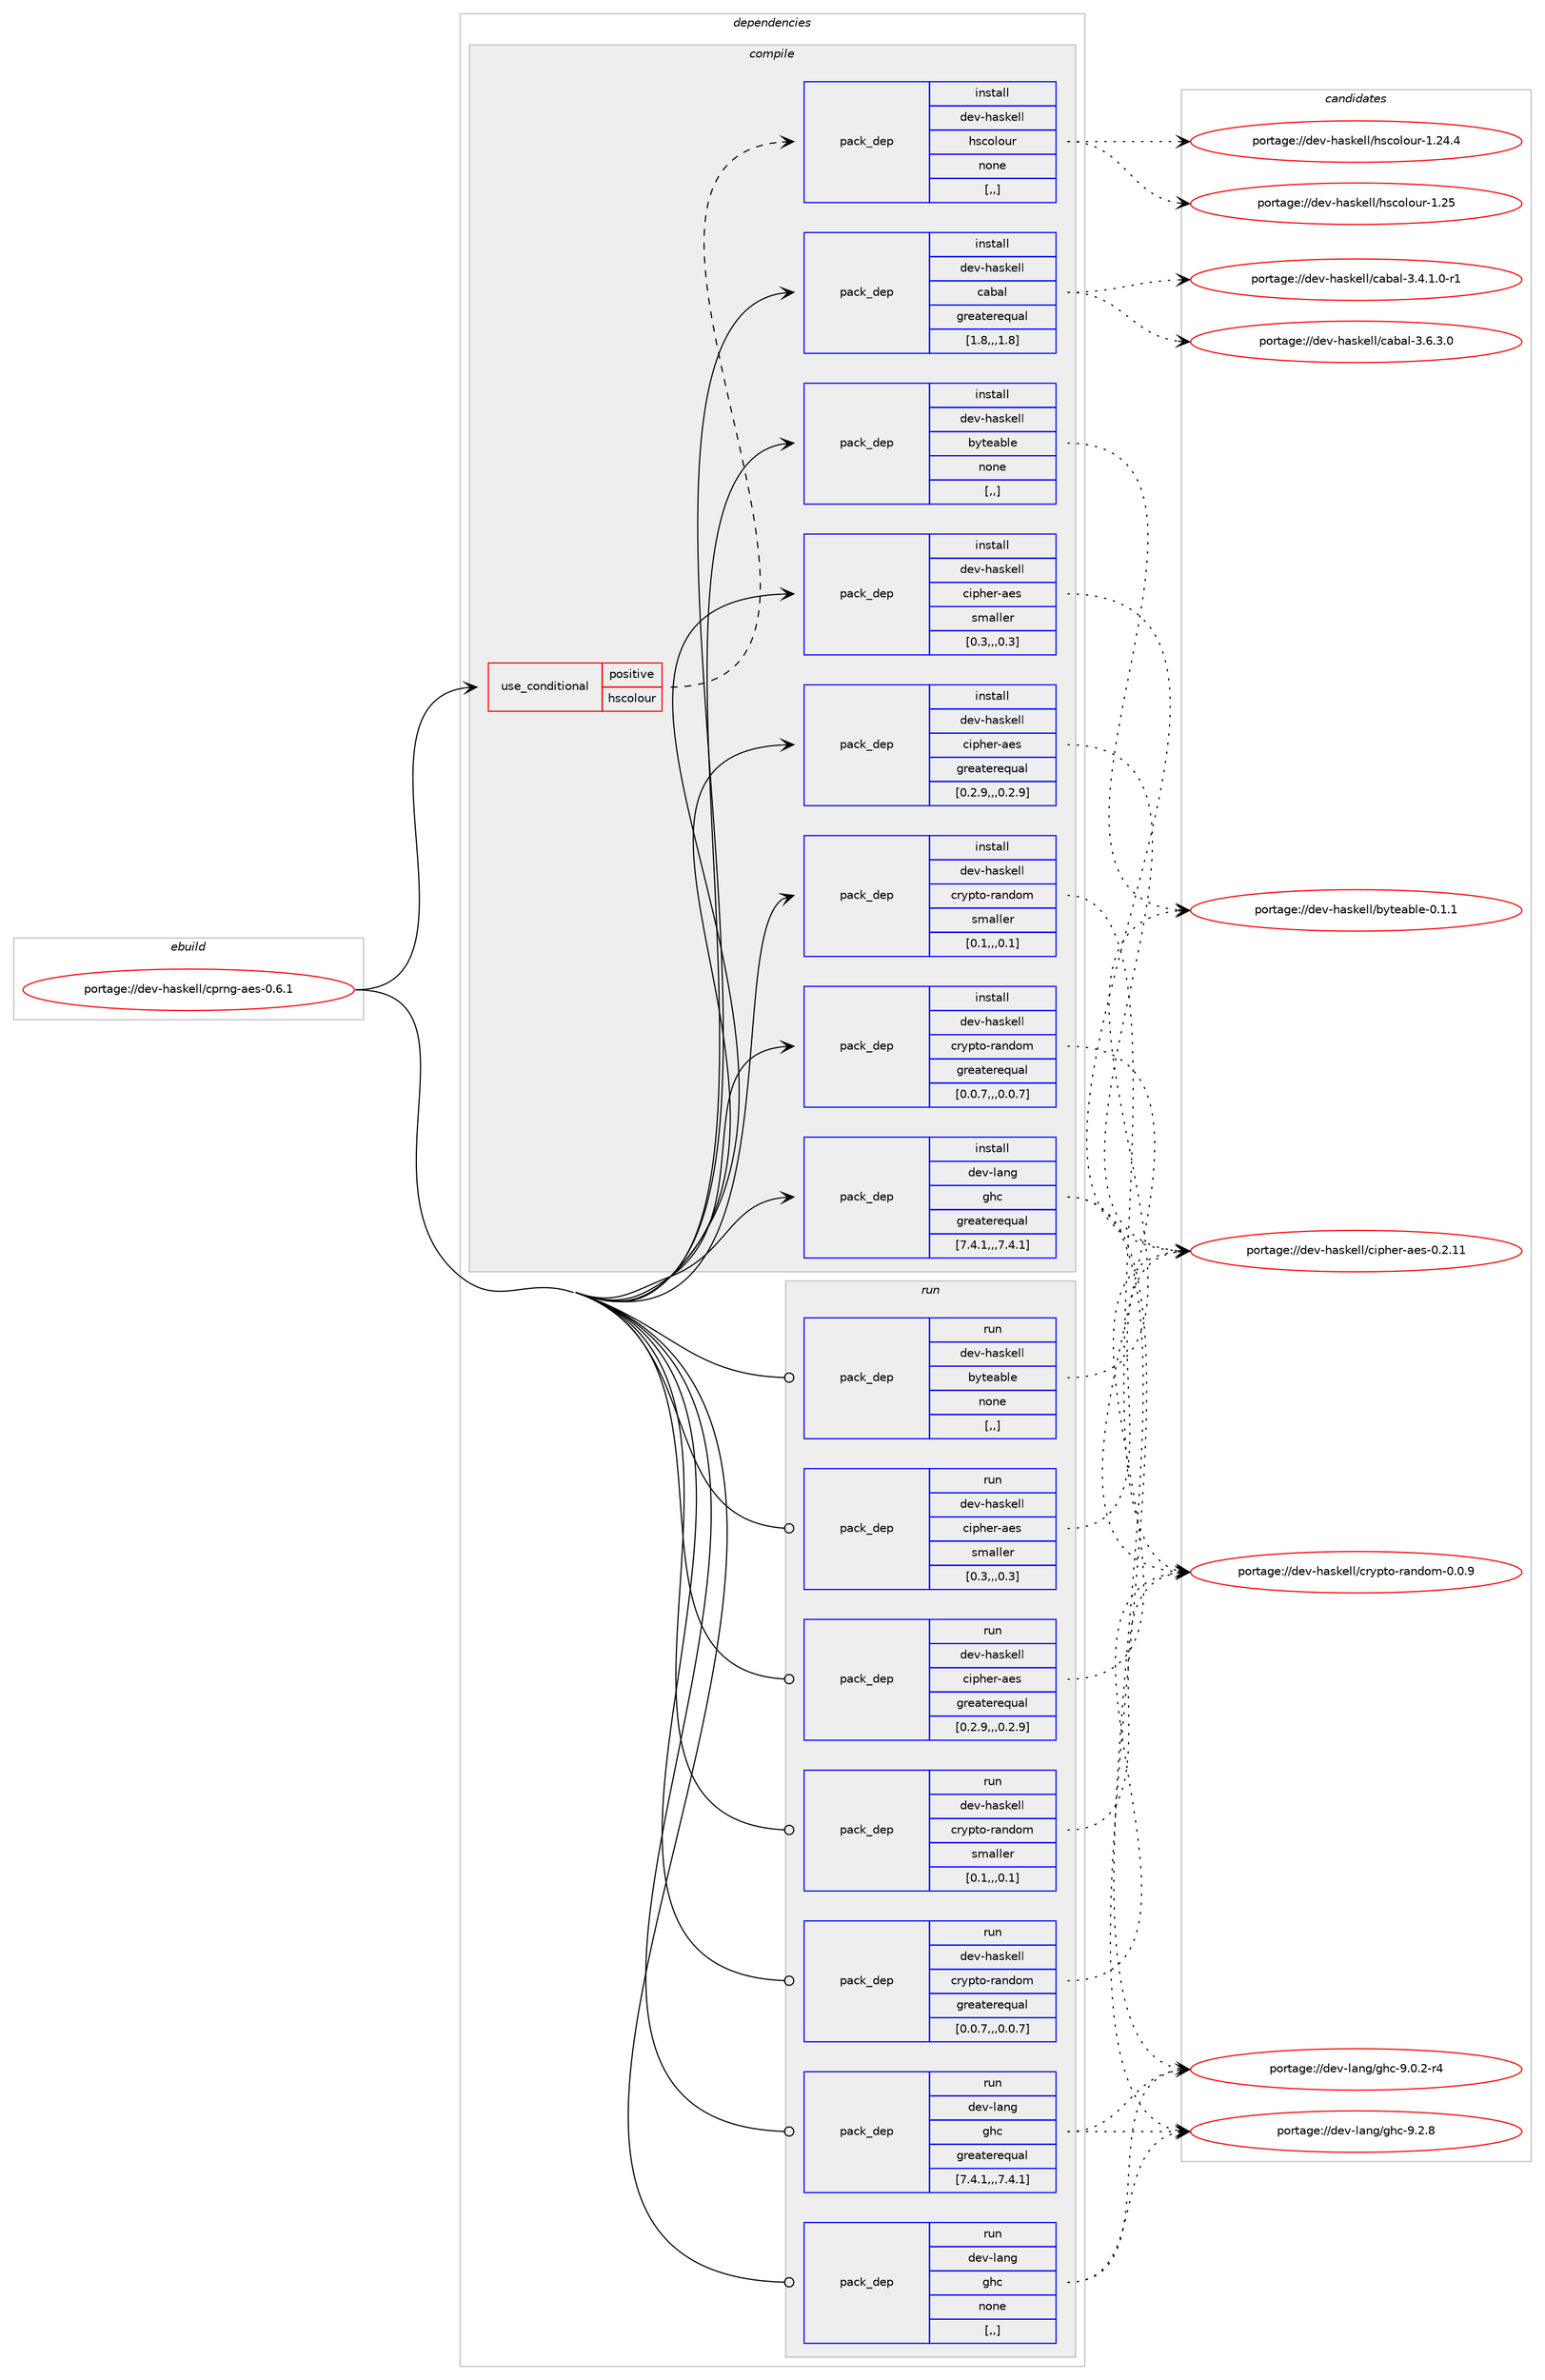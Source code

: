 digraph prolog {

# *************
# Graph options
# *************

newrank=true;
concentrate=true;
compound=true;
graph [rankdir=LR,fontname=Helvetica,fontsize=10,ranksep=1.5];#, ranksep=2.5, nodesep=0.2];
edge  [arrowhead=vee];
node  [fontname=Helvetica,fontsize=10];

# **********
# The ebuild
# **********

subgraph cluster_leftcol {
color=gray;
label=<<i>ebuild</i>>;
id [label="portage://dev-haskell/cprng-aes-0.6.1", color=red, width=4, href="../dev-haskell/cprng-aes-0.6.1.svg"];
}

# ****************
# The dependencies
# ****************

subgraph cluster_midcol {
color=gray;
label=<<i>dependencies</i>>;
subgraph cluster_compile {
fillcolor="#eeeeee";
style=filled;
label=<<i>compile</i>>;
subgraph cond20338 {
dependency79011 [label=<<TABLE BORDER="0" CELLBORDER="1" CELLSPACING="0" CELLPADDING="4"><TR><TD ROWSPAN="3" CELLPADDING="10">use_conditional</TD></TR><TR><TD>positive</TD></TR><TR><TD>hscolour</TD></TR></TABLE>>, shape=none, color=red];
subgraph pack57698 {
dependency79012 [label=<<TABLE BORDER="0" CELLBORDER="1" CELLSPACING="0" CELLPADDING="4" WIDTH="220"><TR><TD ROWSPAN="6" CELLPADDING="30">pack_dep</TD></TR><TR><TD WIDTH="110">install</TD></TR><TR><TD>dev-haskell</TD></TR><TR><TD>hscolour</TD></TR><TR><TD>none</TD></TR><TR><TD>[,,]</TD></TR></TABLE>>, shape=none, color=blue];
}
dependency79011:e -> dependency79012:w [weight=20,style="dashed",arrowhead="vee"];
}
id:e -> dependency79011:w [weight=20,style="solid",arrowhead="vee"];
subgraph pack57699 {
dependency79013 [label=<<TABLE BORDER="0" CELLBORDER="1" CELLSPACING="0" CELLPADDING="4" WIDTH="220"><TR><TD ROWSPAN="6" CELLPADDING="30">pack_dep</TD></TR><TR><TD WIDTH="110">install</TD></TR><TR><TD>dev-haskell</TD></TR><TR><TD>byteable</TD></TR><TR><TD>none</TD></TR><TR><TD>[,,]</TD></TR></TABLE>>, shape=none, color=blue];
}
id:e -> dependency79013:w [weight=20,style="solid",arrowhead="vee"];
subgraph pack57700 {
dependency79014 [label=<<TABLE BORDER="0" CELLBORDER="1" CELLSPACING="0" CELLPADDING="4" WIDTH="220"><TR><TD ROWSPAN="6" CELLPADDING="30">pack_dep</TD></TR><TR><TD WIDTH="110">install</TD></TR><TR><TD>dev-haskell</TD></TR><TR><TD>cabal</TD></TR><TR><TD>greaterequal</TD></TR><TR><TD>[1.8,,,1.8]</TD></TR></TABLE>>, shape=none, color=blue];
}
id:e -> dependency79014:w [weight=20,style="solid",arrowhead="vee"];
subgraph pack57701 {
dependency79015 [label=<<TABLE BORDER="0" CELLBORDER="1" CELLSPACING="0" CELLPADDING="4" WIDTH="220"><TR><TD ROWSPAN="6" CELLPADDING="30">pack_dep</TD></TR><TR><TD WIDTH="110">install</TD></TR><TR><TD>dev-haskell</TD></TR><TR><TD>cipher-aes</TD></TR><TR><TD>greaterequal</TD></TR><TR><TD>[0.2.9,,,0.2.9]</TD></TR></TABLE>>, shape=none, color=blue];
}
id:e -> dependency79015:w [weight=20,style="solid",arrowhead="vee"];
subgraph pack57702 {
dependency79016 [label=<<TABLE BORDER="0" CELLBORDER="1" CELLSPACING="0" CELLPADDING="4" WIDTH="220"><TR><TD ROWSPAN="6" CELLPADDING="30">pack_dep</TD></TR><TR><TD WIDTH="110">install</TD></TR><TR><TD>dev-haskell</TD></TR><TR><TD>cipher-aes</TD></TR><TR><TD>smaller</TD></TR><TR><TD>[0.3,,,0.3]</TD></TR></TABLE>>, shape=none, color=blue];
}
id:e -> dependency79016:w [weight=20,style="solid",arrowhead="vee"];
subgraph pack57703 {
dependency79017 [label=<<TABLE BORDER="0" CELLBORDER="1" CELLSPACING="0" CELLPADDING="4" WIDTH="220"><TR><TD ROWSPAN="6" CELLPADDING="30">pack_dep</TD></TR><TR><TD WIDTH="110">install</TD></TR><TR><TD>dev-haskell</TD></TR><TR><TD>crypto-random</TD></TR><TR><TD>greaterequal</TD></TR><TR><TD>[0.0.7,,,0.0.7]</TD></TR></TABLE>>, shape=none, color=blue];
}
id:e -> dependency79017:w [weight=20,style="solid",arrowhead="vee"];
subgraph pack57704 {
dependency79018 [label=<<TABLE BORDER="0" CELLBORDER="1" CELLSPACING="0" CELLPADDING="4" WIDTH="220"><TR><TD ROWSPAN="6" CELLPADDING="30">pack_dep</TD></TR><TR><TD WIDTH="110">install</TD></TR><TR><TD>dev-haskell</TD></TR><TR><TD>crypto-random</TD></TR><TR><TD>smaller</TD></TR><TR><TD>[0.1,,,0.1]</TD></TR></TABLE>>, shape=none, color=blue];
}
id:e -> dependency79018:w [weight=20,style="solid",arrowhead="vee"];
subgraph pack57705 {
dependency79019 [label=<<TABLE BORDER="0" CELLBORDER="1" CELLSPACING="0" CELLPADDING="4" WIDTH="220"><TR><TD ROWSPAN="6" CELLPADDING="30">pack_dep</TD></TR><TR><TD WIDTH="110">install</TD></TR><TR><TD>dev-lang</TD></TR><TR><TD>ghc</TD></TR><TR><TD>greaterequal</TD></TR><TR><TD>[7.4.1,,,7.4.1]</TD></TR></TABLE>>, shape=none, color=blue];
}
id:e -> dependency79019:w [weight=20,style="solid",arrowhead="vee"];
}
subgraph cluster_compileandrun {
fillcolor="#eeeeee";
style=filled;
label=<<i>compile and run</i>>;
}
subgraph cluster_run {
fillcolor="#eeeeee";
style=filled;
label=<<i>run</i>>;
subgraph pack57706 {
dependency79020 [label=<<TABLE BORDER="0" CELLBORDER="1" CELLSPACING="0" CELLPADDING="4" WIDTH="220"><TR><TD ROWSPAN="6" CELLPADDING="30">pack_dep</TD></TR><TR><TD WIDTH="110">run</TD></TR><TR><TD>dev-haskell</TD></TR><TR><TD>byteable</TD></TR><TR><TD>none</TD></TR><TR><TD>[,,]</TD></TR></TABLE>>, shape=none, color=blue];
}
id:e -> dependency79020:w [weight=20,style="solid",arrowhead="odot"];
subgraph pack57707 {
dependency79021 [label=<<TABLE BORDER="0" CELLBORDER="1" CELLSPACING="0" CELLPADDING="4" WIDTH="220"><TR><TD ROWSPAN="6" CELLPADDING="30">pack_dep</TD></TR><TR><TD WIDTH="110">run</TD></TR><TR><TD>dev-haskell</TD></TR><TR><TD>cipher-aes</TD></TR><TR><TD>greaterequal</TD></TR><TR><TD>[0.2.9,,,0.2.9]</TD></TR></TABLE>>, shape=none, color=blue];
}
id:e -> dependency79021:w [weight=20,style="solid",arrowhead="odot"];
subgraph pack57708 {
dependency79022 [label=<<TABLE BORDER="0" CELLBORDER="1" CELLSPACING="0" CELLPADDING="4" WIDTH="220"><TR><TD ROWSPAN="6" CELLPADDING="30">pack_dep</TD></TR><TR><TD WIDTH="110">run</TD></TR><TR><TD>dev-haskell</TD></TR><TR><TD>cipher-aes</TD></TR><TR><TD>smaller</TD></TR><TR><TD>[0.3,,,0.3]</TD></TR></TABLE>>, shape=none, color=blue];
}
id:e -> dependency79022:w [weight=20,style="solid",arrowhead="odot"];
subgraph pack57709 {
dependency79023 [label=<<TABLE BORDER="0" CELLBORDER="1" CELLSPACING="0" CELLPADDING="4" WIDTH="220"><TR><TD ROWSPAN="6" CELLPADDING="30">pack_dep</TD></TR><TR><TD WIDTH="110">run</TD></TR><TR><TD>dev-haskell</TD></TR><TR><TD>crypto-random</TD></TR><TR><TD>greaterequal</TD></TR><TR><TD>[0.0.7,,,0.0.7]</TD></TR></TABLE>>, shape=none, color=blue];
}
id:e -> dependency79023:w [weight=20,style="solid",arrowhead="odot"];
subgraph pack57710 {
dependency79024 [label=<<TABLE BORDER="0" CELLBORDER="1" CELLSPACING="0" CELLPADDING="4" WIDTH="220"><TR><TD ROWSPAN="6" CELLPADDING="30">pack_dep</TD></TR><TR><TD WIDTH="110">run</TD></TR><TR><TD>dev-haskell</TD></TR><TR><TD>crypto-random</TD></TR><TR><TD>smaller</TD></TR><TR><TD>[0.1,,,0.1]</TD></TR></TABLE>>, shape=none, color=blue];
}
id:e -> dependency79024:w [weight=20,style="solid",arrowhead="odot"];
subgraph pack57711 {
dependency79025 [label=<<TABLE BORDER="0" CELLBORDER="1" CELLSPACING="0" CELLPADDING="4" WIDTH="220"><TR><TD ROWSPAN="6" CELLPADDING="30">pack_dep</TD></TR><TR><TD WIDTH="110">run</TD></TR><TR><TD>dev-lang</TD></TR><TR><TD>ghc</TD></TR><TR><TD>greaterequal</TD></TR><TR><TD>[7.4.1,,,7.4.1]</TD></TR></TABLE>>, shape=none, color=blue];
}
id:e -> dependency79025:w [weight=20,style="solid",arrowhead="odot"];
subgraph pack57712 {
dependency79026 [label=<<TABLE BORDER="0" CELLBORDER="1" CELLSPACING="0" CELLPADDING="4" WIDTH="220"><TR><TD ROWSPAN="6" CELLPADDING="30">pack_dep</TD></TR><TR><TD WIDTH="110">run</TD></TR><TR><TD>dev-lang</TD></TR><TR><TD>ghc</TD></TR><TR><TD>none</TD></TR><TR><TD>[,,]</TD></TR></TABLE>>, shape=none, color=blue];
}
id:e -> dependency79026:w [weight=20,style="solid",arrowhead="odot"];
}
}

# **************
# The candidates
# **************

subgraph cluster_choices {
rank=same;
color=gray;
label=<<i>candidates</i>>;

subgraph choice57698 {
color=black;
nodesep=1;
choice100101118451049711510710110810847104115991111081111171144549465053 [label="portage://dev-haskell/hscolour-1.25", color=red, width=4,href="../dev-haskell/hscolour-1.25.svg"];
choice1001011184510497115107101108108471041159911110811111711445494650524652 [label="portage://dev-haskell/hscolour-1.24.4", color=red, width=4,href="../dev-haskell/hscolour-1.24.4.svg"];
dependency79012:e -> choice100101118451049711510710110810847104115991111081111171144549465053:w [style=dotted,weight="100"];
dependency79012:e -> choice1001011184510497115107101108108471041159911110811111711445494650524652:w [style=dotted,weight="100"];
}
subgraph choice57699 {
color=black;
nodesep=1;
choice100101118451049711510710110810847981211161019798108101454846494649 [label="portage://dev-haskell/byteable-0.1.1", color=red, width=4,href="../dev-haskell/byteable-0.1.1.svg"];
dependency79013:e -> choice100101118451049711510710110810847981211161019798108101454846494649:w [style=dotted,weight="100"];
}
subgraph choice57700 {
color=black;
nodesep=1;
choice100101118451049711510710110810847999798971084551465446514648 [label="portage://dev-haskell/cabal-3.6.3.0", color=red, width=4,href="../dev-haskell/cabal-3.6.3.0.svg"];
choice1001011184510497115107101108108479997989710845514652464946484511449 [label="portage://dev-haskell/cabal-3.4.1.0-r1", color=red, width=4,href="../dev-haskell/cabal-3.4.1.0-r1.svg"];
dependency79014:e -> choice100101118451049711510710110810847999798971084551465446514648:w [style=dotted,weight="100"];
dependency79014:e -> choice1001011184510497115107101108108479997989710845514652464946484511449:w [style=dotted,weight="100"];
}
subgraph choice57701 {
color=black;
nodesep=1;
choice10010111845104971151071011081084799105112104101114459710111545484650464949 [label="portage://dev-haskell/cipher-aes-0.2.11", color=red, width=4,href="../dev-haskell/cipher-aes-0.2.11.svg"];
dependency79015:e -> choice10010111845104971151071011081084799105112104101114459710111545484650464949:w [style=dotted,weight="100"];
}
subgraph choice57702 {
color=black;
nodesep=1;
choice10010111845104971151071011081084799105112104101114459710111545484650464949 [label="portage://dev-haskell/cipher-aes-0.2.11", color=red, width=4,href="../dev-haskell/cipher-aes-0.2.11.svg"];
dependency79016:e -> choice10010111845104971151071011081084799105112104101114459710111545484650464949:w [style=dotted,weight="100"];
}
subgraph choice57703 {
color=black;
nodesep=1;
choice100101118451049711510710110810847991141211121161114511497110100111109454846484657 [label="portage://dev-haskell/crypto-random-0.0.9", color=red, width=4,href="../dev-haskell/crypto-random-0.0.9.svg"];
dependency79017:e -> choice100101118451049711510710110810847991141211121161114511497110100111109454846484657:w [style=dotted,weight="100"];
}
subgraph choice57704 {
color=black;
nodesep=1;
choice100101118451049711510710110810847991141211121161114511497110100111109454846484657 [label="portage://dev-haskell/crypto-random-0.0.9", color=red, width=4,href="../dev-haskell/crypto-random-0.0.9.svg"];
dependency79018:e -> choice100101118451049711510710110810847991141211121161114511497110100111109454846484657:w [style=dotted,weight="100"];
}
subgraph choice57705 {
color=black;
nodesep=1;
choice10010111845108971101034710310499455746504656 [label="portage://dev-lang/ghc-9.2.8", color=red, width=4,href="../dev-lang/ghc-9.2.8.svg"];
choice100101118451089711010347103104994557464846504511452 [label="portage://dev-lang/ghc-9.0.2-r4", color=red, width=4,href="../dev-lang/ghc-9.0.2-r4.svg"];
dependency79019:e -> choice10010111845108971101034710310499455746504656:w [style=dotted,weight="100"];
dependency79019:e -> choice100101118451089711010347103104994557464846504511452:w [style=dotted,weight="100"];
}
subgraph choice57706 {
color=black;
nodesep=1;
choice100101118451049711510710110810847981211161019798108101454846494649 [label="portage://dev-haskell/byteable-0.1.1", color=red, width=4,href="../dev-haskell/byteable-0.1.1.svg"];
dependency79020:e -> choice100101118451049711510710110810847981211161019798108101454846494649:w [style=dotted,weight="100"];
}
subgraph choice57707 {
color=black;
nodesep=1;
choice10010111845104971151071011081084799105112104101114459710111545484650464949 [label="portage://dev-haskell/cipher-aes-0.2.11", color=red, width=4,href="../dev-haskell/cipher-aes-0.2.11.svg"];
dependency79021:e -> choice10010111845104971151071011081084799105112104101114459710111545484650464949:w [style=dotted,weight="100"];
}
subgraph choice57708 {
color=black;
nodesep=1;
choice10010111845104971151071011081084799105112104101114459710111545484650464949 [label="portage://dev-haskell/cipher-aes-0.2.11", color=red, width=4,href="../dev-haskell/cipher-aes-0.2.11.svg"];
dependency79022:e -> choice10010111845104971151071011081084799105112104101114459710111545484650464949:w [style=dotted,weight="100"];
}
subgraph choice57709 {
color=black;
nodesep=1;
choice100101118451049711510710110810847991141211121161114511497110100111109454846484657 [label="portage://dev-haskell/crypto-random-0.0.9", color=red, width=4,href="../dev-haskell/crypto-random-0.0.9.svg"];
dependency79023:e -> choice100101118451049711510710110810847991141211121161114511497110100111109454846484657:w [style=dotted,weight="100"];
}
subgraph choice57710 {
color=black;
nodesep=1;
choice100101118451049711510710110810847991141211121161114511497110100111109454846484657 [label="portage://dev-haskell/crypto-random-0.0.9", color=red, width=4,href="../dev-haskell/crypto-random-0.0.9.svg"];
dependency79024:e -> choice100101118451049711510710110810847991141211121161114511497110100111109454846484657:w [style=dotted,weight="100"];
}
subgraph choice57711 {
color=black;
nodesep=1;
choice10010111845108971101034710310499455746504656 [label="portage://dev-lang/ghc-9.2.8", color=red, width=4,href="../dev-lang/ghc-9.2.8.svg"];
choice100101118451089711010347103104994557464846504511452 [label="portage://dev-lang/ghc-9.0.2-r4", color=red, width=4,href="../dev-lang/ghc-9.0.2-r4.svg"];
dependency79025:e -> choice10010111845108971101034710310499455746504656:w [style=dotted,weight="100"];
dependency79025:e -> choice100101118451089711010347103104994557464846504511452:w [style=dotted,weight="100"];
}
subgraph choice57712 {
color=black;
nodesep=1;
choice10010111845108971101034710310499455746504656 [label="portage://dev-lang/ghc-9.2.8", color=red, width=4,href="../dev-lang/ghc-9.2.8.svg"];
choice100101118451089711010347103104994557464846504511452 [label="portage://dev-lang/ghc-9.0.2-r4", color=red, width=4,href="../dev-lang/ghc-9.0.2-r4.svg"];
dependency79026:e -> choice10010111845108971101034710310499455746504656:w [style=dotted,weight="100"];
dependency79026:e -> choice100101118451089711010347103104994557464846504511452:w [style=dotted,weight="100"];
}
}

}
